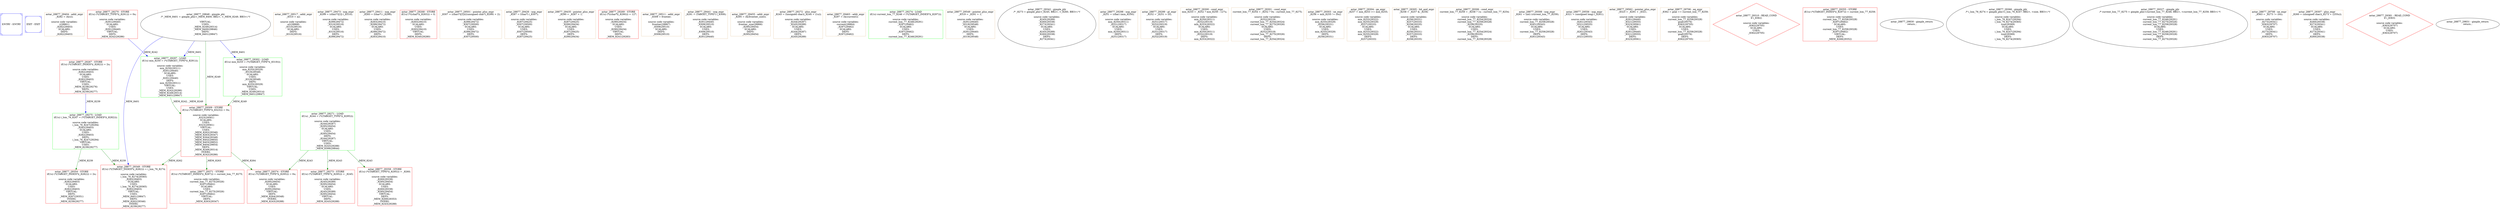 digraph G {
0[color=blue,shape=Msquare,label="ENTRY - ENTRY"];
1[color=blue,shape=Msquare,label="EXIT - EXIT"];
2[color=burlywood,shape=box,label="astar_28877_29404 - addr_expr\n_8282 = (&(i));\n\nsource code variables:\ni(28861)\n_8282(29403)\nSCALARS:\nDEFS:\n_8282(29403)\n"];
3[color=red,shape=box,label="astar_28877_29267 - STORE\nif(1u) (*((TARGET_INDEX*)(_8282))) = 2u;\n\nsource code variables:\n_8282(29403)\nSCALARS:\nUSES:\n_8282(29403)\nVIRTUAL:\nUSES:\n_MEM_8238(29276)\nDEFS:\n_MEM_8239(29277)\n"];
4[color=burlywood,shape=box,label="astar_28877_29517 - addr_expr\n_8310 = a2;\n\nsource code variables:\na2(28868)\n_8310(29516)\nSCALARS:\nDEFS:\n_8310(29516)\n"];
5[color=burlywood,shape=box,label="astar_28877_29473 - nop_expr\n_8299 = (char(*)[2]) (_8310);\n\nsource code variables:\n_8299(29472)\n_8310(29516)\nSCALARS:\nUSES:\n_8310(29516)\nDEFS:\n_8299(29472)\n"];
6[color=burlywood,shape=box,label="astar_28877_29411 - nop_expr\n_8283 = (char*) (_8299);\n\nsource code variables:\n_8283(29410)\n_8299(29472)\nSCALARS:\nUSES:\n_8299(29472)\nDEFS:\n_8283(29410)\n"];
7[color=red,shape=box,label="astar_28877_29268 - STORE\nif(1u) (*((char*)(_8283))) = 0;\n\nsource code variables:\n_8283(29410)\nSCALARS:\nUSES:\n_8283(29410)\nVIRTUAL:\nDEFS:\n_MEM_8240(29280)\n"];
8[color=burlywood,shape=box,label="astar_28877_29501 - pointer_plus_expr\n_8307 = (char(*)[2])(((unsigned char*)_8299) + 2);\n\nsource code variables:\n_8299(29472)\n_8307(29500)\nSCALARS:\nUSES:\n_8299(29472)\nDEFS:\n_8307(29500)\n"];
9[color=burlywood,shape=box,label="astar_28877_29426 - nop_expr\n_8287 = (char*) (_8307);\n\nsource code variables:\n_8287(29425)\n_8307(29500)\nSCALARS:\nUSES:\n_8307(29500)\nDEFS:\n_8287(29425)\n"];
10[color=burlywood,shape=box,label="astar_28877_29435 - pointer_plus_expr\n_8290 = _8287 + 1;\n\nsource code variables:\n_8287(29425)\n_8290(29434)\nSCALARS:\nUSES:\n_8287(29425)\nDEFS:\n_8290(29434)\n"];
11[color=red,shape=box,label="astar_28877_29269 - STORE\nif(1u) (*((char*)(_8290))) = 127;\n\nsource code variables:\n_8290(29434)\nSCALARS:\nUSES:\n_8290(29434)\nVIRTUAL:\nDEFS:\n_MEM_8241(29283)\n"];
12[color=burlywood,shape=box,label="astar_28877_29511 - addr_expr\n_8309 = frontier;\n\nsource code variables:\nfrontier(28867)\n_8309(29510)\nSCALARS:\nDEFS:\n_8309(29510)\n"];
13[color=burlywood,shape=box,label="astar_28877_29441 - nop_expr\n_8291 = (TARGET_TYPE*) (_8309);\n\nsource code variables:\n_8291(29440)\n_8309(29510)\nSCALARS:\nUSES:\n_8309(29510)\nDEFS:\n_8291(29440)\n"];
14[color=red,shape=box,label="astar_28877_29270 - STORE\nif(1u) (*((TARGET_TYPE*)(_8291))) = 0u;\n\nsource code variables:\n_8291(29440)\nSCALARS:\nUSES:\n_8291(29440)\nVIRTUAL:\nDEFS:\n_MEM_8242(29286)\n"];
15[color=burlywood,shape=box,label="astar_28877_29455 - addr_expr\n_8295 = (&(frontier_size));\n\nsource code variables:\nfrontier_size(28866)\n_8295(29454)\nSCALARS:\nDEFS:\n_8295(29454)\n"];
16[color=green,shape=box,label="astar_28877_29271 - LOAD\nif(1u) _8244 = (*((TARGET_TYPE*)(_8295)));\n\nsource code variables:\n_8244(29287)\n_8295(29454)\nSCALARS:\nUSES:\n_8295(29454)\nDEFS:\n_8244(29287)\nVIRTUAL:\nUSES:\n_MEM_8243(29288)\n_MEM_8399(29844)\n"];
17[color=burlywood,shape=box,label="astar_28877_29272 - plus_expr\n_8245 = (unsigned char)(_8244 + (1u));\n\nsource code variables:\n_8244(29287)\n_8245(29289)\nSCALARS:\nUSES:\n_8244(29287)\nDEFS:\n_8245(29289)\n"];
18[color=red,shape=box,label="astar_28877_29273 - STORE\nif(1u) (*((TARGET_TYPE*)(_8295))) = _8245;\n\nsource code variables:\n_8245(29289)\n_8295(29454)\nSCALARS:\nUSES:\n_8245(29289)\n_8295(29454)\nVIRTUAL:\nDEFS:\n_MEM_8243(29288)\n"];
19[color=burlywood,shape=box,label="astar_28877_29463 - addr_expr\n_8297 = (&(current));\n\nsource code variables:\ncurrent(28864)\n_8297(29462)\nSCALARS:\nDEFS:\n_8297(29462)\n"];
20[color=green,shape=box,label="astar_28877_29274 - LOAD\nif(1u) current_lsm_77_8246 = (*((TARGET_INDEX*)(_8297)));\n\nsource code variables:\ncurrent_lsm_77_8246(29291)\n_8297(29462)\nSCALARS:\nUSES:\n_8297(29462)\nDEFS:\ncurrent_lsm_77_8246(29291)\n"];
21[color=green,shape=box,label="astar_28877_29275 - LOAD\nif(1u) i_lsm_76_8247 = (*((TARGET_INDEX*)(_8282)));\n\nsource code variables:\ni_lsm_76_8247(29294)\n_8282(29403)\nSCALARS:\nUSES:\n_8282(29403)\nDEFS:\ni_lsm_76_8247(29294)\nVIRTUAL:\nUSES:\n_MEM_8239(29277)\n"];
22[color=burlywood,shape=box,label="astar_28877_29549 - pointer_plus_expr\n_8319 = _8291 + 1;\n\nsource code variables:\n_8291(29440)\n_8319(29548)\nSCALARS:\nUSES:\n_8291(29440)\nDEFS:\n_8319(29548)\n"];
23[label="astar_28877_29342 - gimple_phi\n/* _8273 = gimple_phi(<_8245, BB2>, <_8260, BB3>) */\n\nsource code variables:\n_8245(29289)\n_8260(29338)\n_8273(29341)\nSCALARS:\nUSES:\n_8245(29289)\n_8260(29338)\nDEFS:\n_8273(29341)\n"];
24[color=green,shape=box,label="astar_28877_29297 - LOAD\nif(1u) min_8250 = (*((TARGET_TYPE*)(_8291)));\n\nsource code variables:\nmin_8250(29311)\n_8291(29440)\nSCALARS:\nUSES:\n_8291(29440)\nDEFS:\nmin_8250(29311)\nVIRTUAL:\nUSES:\n_MEM_8242(29286)\n_MEM_8249(29314)\n_MEM_8401(29847)\n"];
25[color=burlywood,shape=box,label="astar_28877_29298 - nop_expr\n_8251 = (char) (min_8250);\n\nsource code variables:\nmin_8250(29311)\n_8251(29317)\nSCALARS:\nUSES:\nmin_8250(29311)\nDEFS:\n_8251(29317)\n"];
26[color=burlywood,shape=box,label="astar_28877_29299 - gt_expr\n_8252 = _8251 > (0);\n\nsource code variables:\n_8251(29317)\n_8252(29319)\nSCALARS:\nUSES:\n_8251(29317)\nDEFS:\n_8252(29319)\n"];
27[color=burlywood,shape=box,label="astar_28877_29300 - cond_expr\nmin_8253 = _8252 ? min_8250 : 127u;\n\nsource code variables:\nmin_8250(29311)\n_8252(29319)\nmin_8253(29322)\nSCALARS:\nUSES:\nmin_8250(29311)\n_8252(29319)\nDEFS:\nmin_8253(29322)\n"];
28[color=burlywood,shape=box,label="astar_28877_29301 - cond_expr\ncurrent_lsm_77_8254 = _8252 ? 0u : current_lsm_77_8275;\n\nsource code variables:\n_8252(29319)\ncurrent_lsm_77_8254(29324)\ncurrent_lsm_77_8275(29326)\nSCALARS:\nUSES:\n_8252(29319)\ncurrent_lsm_77_8275(29326)\nDEFS:\ncurrent_lsm_77_8254(29324)\n"];
29[color=green,shape=box,label="astar_28877_29302 - LOAD\nif(1u) min_8255 = (*((TARGET_TYPE*)(_8319)));\n\nsource code variables:\nmin_8255(29329)\n_8319(29548)\nSCALARS:\nUSES:\n_8319(29548)\nDEFS:\nmin_8255(29329)\nVIRTUAL:\nUSES:\n_MEM_8249(29314)\n_MEM_8401(29847)\n"];
30[color=burlywood,shape=box,label="astar_28877_29303 - ne_expr\n_8256 = min_8255 != (0u);\n\nsource code variables:\nmin_8255(29329)\n_8256(29331)\nSCALARS:\nUSES:\nmin_8255(29329)\nDEFS:\n_8256(29331)\n"];
31[color=burlywood,shape=box,label="astar_28877_29304 - ge_expr\n_8257 = min_8253 >= min_8255;\n\nsource code variables:\nmin_8253(29322)\nmin_8255(29329)\n_8257(29333)\nSCALARS:\nUSES:\nmin_8253(29322)\nmin_8255(29329)\nDEFS:\n_8257(29333)\n"];
32[color=burlywood,shape=box,label="astar_28877_29305 - bit_and_expr\n_8258 = _8257 & _8256;\n\nsource code variables:\n_8256(29331)\n_8257(29333)\n_8258(29335)\nSCALARS:\nUSES:\n_8256(29331)\n_8257(29333)\nDEFS:\n_8258(29335)\n"];
33[color=burlywood,shape=box,label="astar_28877_29306 - cond_expr\ncurrent_lsm_77_8259 = _8258 ? 1u : current_lsm_77_8254;\n\nsource code variables:\ncurrent_lsm_77_8254(29324)\ncurrent_lsm_77_8259(29328)\n_8258(29335)\nSCALARS:\nUSES:\ncurrent_lsm_77_8254(29324)\n_8258(29335)\nDEFS:\ncurrent_lsm_77_8259(29328)\n"];
34[color=burlywood,shape=box,label="astar_28877_29308 - nop_expr\n_8261 = (int) (current_lsm_77_8259);\n\nsource code variables:\ncurrent_lsm_77_8259(29328)\n_8261(29343)\nSCALARS:\nUSES:\ncurrent_lsm_77_8259(29328)\nDEFS:\n_8261(29343)\n"];
35[color=burlywood,shape=box,label="astar_28877_29556 - nop_expr\n_8321 = (unsigned long) (_8261);\n\nsource code variables:\n_8261(29343)\n_8321(29555)\nSCALARS:\nUSES:\n_8261(29343)\nDEFS:\n_8321(29555)\n"];
36[color=burlywood,shape=box,label="astar_28877_29562 - pointer_plus_expr\n_8323 = _8291 + _8321;\n\nsource code variables:\n_8291(29440)\n_8321(29555)\n_8323(29561)\nSCALARS:\nUSES:\n_8291(29440)\n_8321(29555)\nDEFS:\n_8323(29561)\n"];
37[color=red,shape=box,label="astar_28877_29309 - STORE\nif(1u) (*((TARGET_TYPE*)(_8323))) = 0u;\n\nsource code variables:\n_8323(29561)\nSCALARS:\nUSES:\n_8323(29561)\nVIRTUAL:\nUSES:\n_MEM_8262(29346)\n_MEM_8263(29347)\n_MEM_8264(29348)\n_MEM_8402(29850)\n_MEM_8403(29852)\n_MEM_8404(29854)\nDEFS:\n_MEM_8249(29314)\nOVERS:\n_MEM_8242(29286)\n"];
38[color=burlywood,shape=box,label="astar_28877_29706 - eq_expr\n_8362 = goal == current_lsm_77_8259;\n\nsource code variables:\ncurrent_lsm_77_8259(29328)\ngoal(29376)\n_8362(29705)\nSCALARS:\nUSES:\ncurrent_lsm_77_8259(29328)\ngoal(29376)\nDEFS:\n_8362(29705)\n"];
39[color=red,shape=diamond,label="astar_28877_29310 - READ_COND\nif (_8362)\n\nsource code variables:\n_8362(29705)\nSCALARS:\nUSES:\n_8362(29705)\n"];
40[color=red,shape=box,label="astar_28877_29354 - STORE\nif(1u) (*((TARGET_INDEX*)(_8282))) = 2u;\n\nsource code variables:\n_8282(29403)\nSCALARS:\nUSES:\n_8282(29403)\nVIRTUAL:\nDEFS:\n_MEM_8267(29351)\nOVERS:\n_MEM_8239(29277)\n"];
41[color=red,shape=box,label="astar_28877_29355 - STORE\nif(1u) (*((TARGET_INDEX*)(_8297))) = current_lsm_77_8259;\n\nsource code variables:\ncurrent_lsm_77_8259(29328)\n_8297(29462)\nSCALARS:\nUSES:\ncurrent_lsm_77_8259(29328)\n_8297(29462)\nVIRTUAL:\nDEFS:\n_MEM_8268(29352)\n"];
42[color=red,shape=box,label="astar_28877_29358 - STORE\nif(1u) (*((TARGET_TYPE*)(_8295))) = _8260;\n\nsource code variables:\n_8260(29338)\n_8295(29454)\nSCALARS:\nUSES:\n_8260(29338)\n_8295(29454)\nVIRTUAL:\nDEFS:\n_MEM_8269(29353)\nOVERS:\n_MEM_8243(29288)\n"];
43[label="astar_28877_29830 - gimple_return\nreturn ;\n\n"];
44[label="astar_28877_29366 - gimple_phi\n/* i_lsm_76_8274 = gimple_phi(<i_lsm_76_8247, BB2>, <size, BB3>) */\n\nsource code variables:\ni_lsm_76_8247(29294)\ni_lsm_76_8274(29365)\nsize(29369)\nSCALARS:\nUSES:\ni_lsm_76_8247(29294)\nsize(29369)\nDEFS:\ni_lsm_76_8274(29365)\n"];
45[label="astar_28877_29327 - gimple_phi\n/* current_lsm_77_8275 = gimple_phi(<current_lsm_77_8246, BB2>, <current_lsm_77_8259, BB3>) */\n\nsource code variables:\ncurrent_lsm_77_8246(29291)\ncurrent_lsm_77_8275(29326)\ncurrent_lsm_77_8259(29328)\nSCALARS:\nUSES:\ncurrent_lsm_77_8246(29291)\ncurrent_lsm_77_8259(29328)\nDEFS:\ncurrent_lsm_77_8275(29326)\n"];
46[label="astar_28877_29848 - gimple_phi\n/* _MEM_8401 = gimple_phi(<_MEM_8400, BB2>, <_MEM_8249, BB3>) */\n\nVIRTUAL:\nUSES:\n_MEM_8249(29314)\n_MEM_8400(29846)\nDEFS:\n_MEM_8401(29847)\n"];
47[color=burlywood,shape=box,label="astar_28877_29708 - ne_expr\n_8363 = _8273 != (0u);\n\nsource code variables:\n_8273(29341)\n_8363(29707)\nSCALARS:\nUSES:\n_8273(29341)\nDEFS:\n_8363(29707)\n"];
48[color=burlywood,shape=box,label="astar_28877_29307 - plus_expr\n_8260 = (unsigned char)(_8273 + (255u));\n\nsource code variables:\n_8260(29338)\n_8273(29341)\nSCALARS:\nUSES:\n_8273(29341)\nDEFS:\n_8260(29338)\n"];
49[color=red,shape=diamond,label="astar_28877_29381 - READ_COND\nif (_8363)\n\nsource code variables:\n_8363(29707)\nSCALARS:\nUSES:\n_8363(29707)\n"];
50[color=red,shape=box,label="astar_28877_29349 - STORE\nif(1u) (*((TARGET_INDEX*)(_8282))) = i_lsm_76_8274;\n\nsource code variables:\ni_lsm_76_8274(29365)\n_8282(29403)\nSCALARS:\nUSES:\ni_lsm_76_8274(29365)\n_8282(29403)\nVIRTUAL:\nUSES:\n_MEM_8401(29847)\nDEFS:\n_MEM_8262(29346)\nOVERS:\n_MEM_8239(29277)\n"];
51[color=red,shape=box,label="astar_28877_29371 - STORE\nif(1u) (*((TARGET_INDEX*)(_8297))) = current_lsm_77_8275;\n\nsource code variables:\ncurrent_lsm_77_8275(29326)\n_8297(29462)\nSCALARS:\nUSES:\ncurrent_lsm_77_8275(29326)\n_8297(29462)\nVIRTUAL:\nDEFS:\n_MEM_8263(29347)\n"];
52[color=red,shape=box,label="astar_28877_29374 - STORE\nif(1u) (*((TARGET_TYPE*)(_8295))) = 0u;\n\nsource code variables:\n_8295(29454)\nSCALARS:\nUSES:\n_8295(29454)\nVIRTUAL:\nDEFS:\n_MEM_8264(29348)\nOVERS:\n_MEM_8243(29288)\n"];
53[label="astar_28877_29831 - gimple_return\nreturn ;\n\n"];
16->18 [color=green4,label="_MEM_8243"];
16->42 [color=green4,label="_MEM_8243"];
16->52 [color=green4,label="_MEM_8243"];
3->21 [color=blue,label="_MEM_8239"];
21->40 [color=green4,label="_MEM_8239"];
21->50 [color=green4,label="_MEM_8239"];
14->24 [color=blue,label="_MEM_8242"];
24->37 [color=green4,label="_MEM_8242, _MEM_8249"];
46->24 [color=blue,label="_MEM_8401"];
29->37 [color=green4,label="_MEM_8249"];
46->29 [color=blue,label="_MEM_8401"];
37->50 [color=green4,label="_MEM_8262"];
37->51 [color=green4,label="_MEM_8263"];
37->52 [color=green4,label="_MEM_8264"];
46->37 [color=green4,label="_MEM_8249"];
46->50 [color=blue,label="_MEM_8401"];
}
